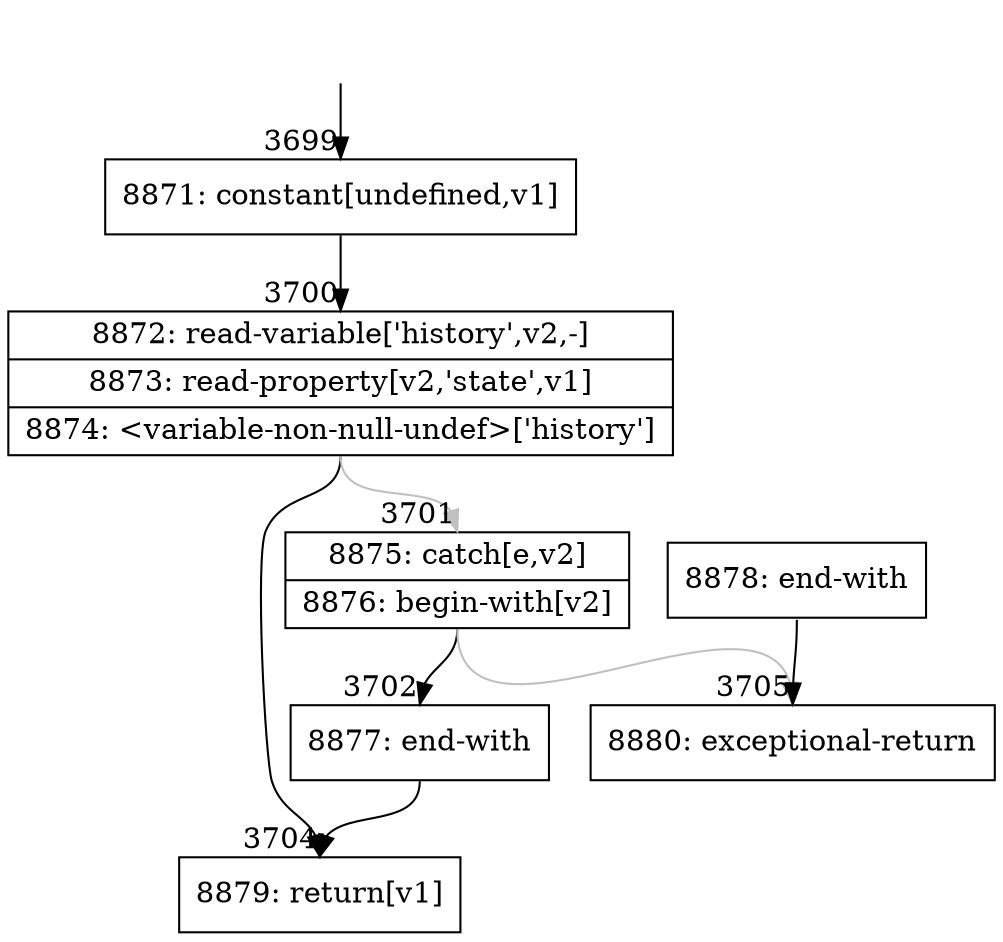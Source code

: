digraph {
rankdir="TD"
BB_entry306[shape=none,label=""];
BB_entry306 -> BB3699 [tailport=s, headport=n, headlabel="    3699"]
BB3699 [shape=record label="{8871: constant[undefined,v1]}" ] 
BB3699 -> BB3700 [tailport=s, headport=n, headlabel="      3700"]
BB3700 [shape=record label="{8872: read-variable['history',v2,-]|8873: read-property[v2,'state',v1]|8874: \<variable-non-null-undef\>['history']}" ] 
BB3700 -> BB3704 [tailport=s, headport=n, headlabel="      3704"]
BB3700 -> BB3701 [tailport=s, headport=n, color=gray, headlabel="      3701"]
BB3701 [shape=record label="{8875: catch[e,v2]|8876: begin-with[v2]}" ] 
BB3701 -> BB3702 [tailport=s, headport=n, headlabel="      3702"]
BB3701 -> BB3705 [tailport=s, headport=n, color=gray, headlabel="      3705"]
BB3702 [shape=record label="{8877: end-with}" ] 
BB3702 -> BB3704 [tailport=s, headport=n]
BB3703 [shape=record label="{8878: end-with}" ] 
BB3703 -> BB3705 [tailport=s, headport=n]
BB3704 [shape=record label="{8879: return[v1]}" ] 
BB3705 [shape=record label="{8880: exceptional-return}" ] 
//#$~ 5543
}
